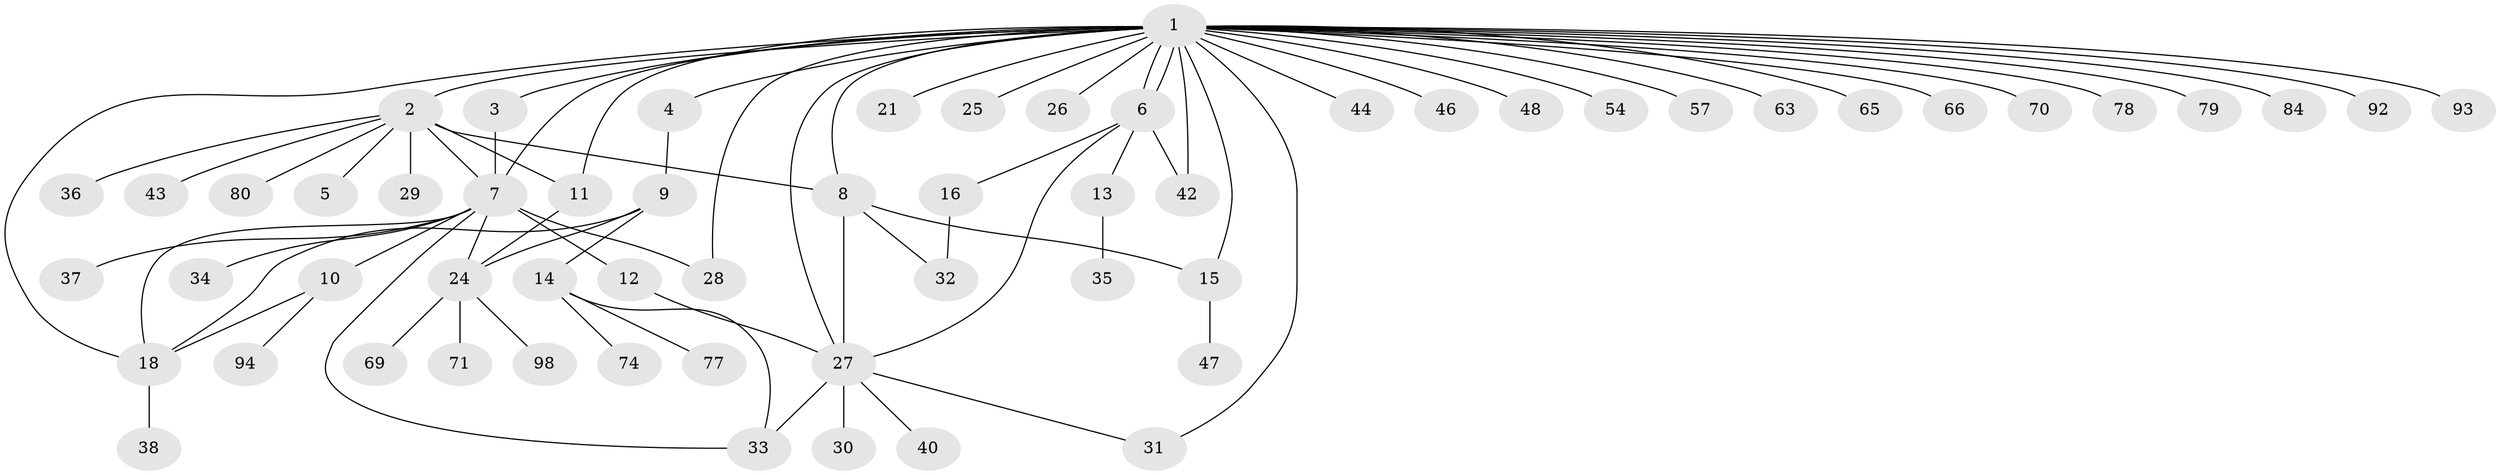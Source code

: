 // original degree distribution, {34: 0.01020408163265306, 10: 0.01020408163265306, 3: 0.11224489795918367, 2: 0.17346938775510204, 1: 0.5510204081632653, 8: 0.04081632653061224, 6: 0.030612244897959183, 4: 0.04081632653061224, 5: 0.030612244897959183}
// Generated by graph-tools (version 1.1) at 2025/18/03/04/25 18:18:28]
// undirected, 58 vertices, 77 edges
graph export_dot {
graph [start="1"]
  node [color=gray90,style=filled];
  1;
  2;
  3 [super="+87"];
  4;
  5;
  6 [super="+39+68"];
  7 [super="+91+51+19"];
  8 [super="+20"];
  9 [super="+17+50"];
  10;
  11 [super="+58+64"];
  12;
  13;
  14 [super="+53"];
  15 [super="+81"];
  16;
  18 [super="+52+23+85+97"];
  21 [super="+22"];
  24 [super="+41"];
  25;
  26;
  27 [super="+49+56"];
  28;
  29;
  30;
  31;
  32 [super="+60+76"];
  33;
  34;
  35 [super="+86"];
  36;
  37;
  38;
  40;
  42;
  43;
  44 [super="+55"];
  46 [super="+61+96"];
  47;
  48;
  54;
  57;
  63;
  65;
  66;
  69;
  70;
  71;
  74;
  77;
  78;
  79;
  80;
  84;
  92;
  93;
  94;
  98;
  1 -- 2;
  1 -- 3;
  1 -- 4;
  1 -- 6;
  1 -- 6;
  1 -- 7;
  1 -- 11;
  1 -- 15;
  1 -- 18 [weight=2];
  1 -- 21;
  1 -- 25;
  1 -- 26;
  1 -- 28;
  1 -- 31;
  1 -- 42;
  1 -- 44;
  1 -- 46;
  1 -- 48;
  1 -- 54;
  1 -- 57;
  1 -- 63;
  1 -- 65;
  1 -- 66;
  1 -- 70;
  1 -- 78;
  1 -- 79;
  1 -- 84;
  1 -- 92;
  1 -- 93;
  1 -- 27 [weight=3];
  1 -- 8;
  2 -- 5;
  2 -- 7 [weight=2];
  2 -- 8;
  2 -- 11;
  2 -- 29;
  2 -- 36;
  2 -- 43;
  2 -- 80;
  3 -- 7;
  4 -- 9;
  6 -- 13;
  6 -- 16;
  6 -- 27;
  6 -- 42;
  7 -- 10;
  7 -- 12;
  7 -- 34;
  7 -- 33;
  7 -- 37;
  7 -- 18;
  7 -- 24;
  7 -- 28;
  8 -- 27;
  8 -- 32;
  8 -- 15;
  9 -- 14;
  9 -- 24;
  9 -- 18 [weight=2];
  10 -- 18;
  10 -- 94;
  11 -- 24;
  12 -- 27;
  13 -- 35;
  14 -- 33;
  14 -- 74;
  14 -- 77;
  15 -- 47;
  16 -- 32;
  18 -- 38;
  24 -- 69;
  24 -- 71;
  24 -- 98;
  27 -- 30;
  27 -- 40;
  27 -- 33;
  27 -- 31;
}
